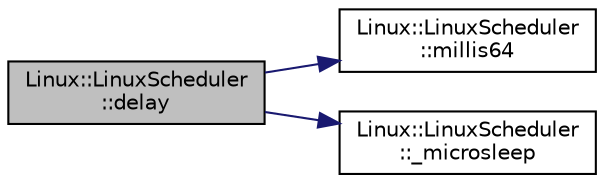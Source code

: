 digraph "Linux::LinuxScheduler::delay"
{
 // INTERACTIVE_SVG=YES
  edge [fontname="Helvetica",fontsize="10",labelfontname="Helvetica",labelfontsize="10"];
  node [fontname="Helvetica",fontsize="10",shape=record];
  rankdir="LR";
  Node1 [label="Linux::LinuxScheduler\l::delay",height=0.2,width=0.4,color="black", fillcolor="grey75", style="filled" fontcolor="black"];
  Node1 -> Node2 [color="midnightblue",fontsize="10",style="solid",fontname="Helvetica"];
  Node2 [label="Linux::LinuxScheduler\l::millis64",height=0.2,width=0.4,color="black", fillcolor="white", style="filled",URL="$classLinux_1_1LinuxScheduler.html#ab25ddf4401a1439c69b68e3af6fb2d00"];
  Node1 -> Node3 [color="midnightblue",fontsize="10",style="solid",fontname="Helvetica"];
  Node3 [label="Linux::LinuxScheduler\l::_microsleep",height=0.2,width=0.4,color="black", fillcolor="white", style="filled",URL="$classLinux_1_1LinuxScheduler.html#ab0d73f88e3e8c93b6d389921b52b5257"];
}
